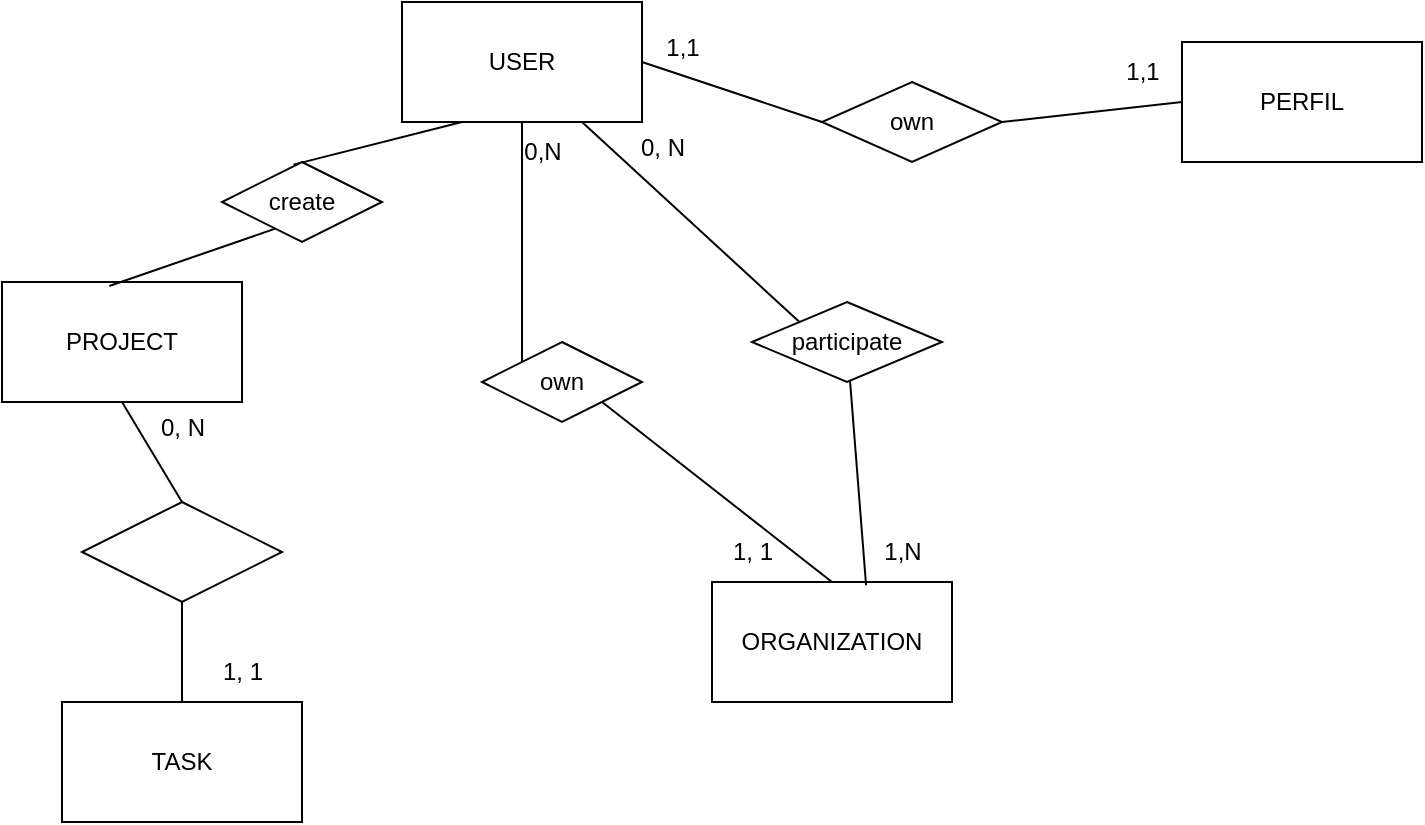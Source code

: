 <mxfile version="24.2.5" type="device">
  <diagram name="Página-1" id="2nBCxj7AZZGLKyaF_RWZ">
    <mxGraphModel dx="1050" dy="530" grid="1" gridSize="10" guides="1" tooltips="1" connect="1" arrows="1" fold="1" page="1" pageScale="1" pageWidth="1169" pageHeight="827" math="0" shadow="0">
      <root>
        <mxCell id="0" />
        <mxCell id="1" parent="0" />
        <mxCell id="EdWAaIv6ikY5BXkNhH92-1" value="PROJECT" style="rounded=0;whiteSpace=wrap;html=1;" vertex="1" parent="1">
          <mxGeometry x="230" y="220" width="120" height="60" as="geometry" />
        </mxCell>
        <mxCell id="EdWAaIv6ikY5BXkNhH92-2" value="TASK" style="rounded=0;whiteSpace=wrap;html=1;" vertex="1" parent="1">
          <mxGeometry x="260" y="430" width="120" height="60" as="geometry" />
        </mxCell>
        <mxCell id="EdWAaIv6ikY5BXkNhH92-3" value="ORGANIZATION" style="rounded=0;whiteSpace=wrap;html=1;" vertex="1" parent="1">
          <mxGeometry x="585" y="370" width="120" height="60" as="geometry" />
        </mxCell>
        <mxCell id="EdWAaIv6ikY5BXkNhH92-4" value="USER" style="rounded=0;whiteSpace=wrap;html=1;" vertex="1" parent="1">
          <mxGeometry x="430" y="80" width="120" height="60" as="geometry" />
        </mxCell>
        <mxCell id="EdWAaIv6ikY5BXkNhH92-5" value="PERFIL" style="rounded=0;whiteSpace=wrap;html=1;" vertex="1" parent="1">
          <mxGeometry x="820" y="100" width="120" height="60" as="geometry" />
        </mxCell>
        <mxCell id="EdWAaIv6ikY5BXkNhH92-8" value="" style="endArrow=none;html=1;rounded=0;exitX=1;exitY=1;exitDx=0;exitDy=0;entryX=0.5;entryY=0;entryDx=0;entryDy=0;" edge="1" parent="1" source="EdWAaIv6ikY5BXkNhH92-14" target="EdWAaIv6ikY5BXkNhH92-3">
          <mxGeometry width="50" height="50" relative="1" as="geometry">
            <mxPoint x="510" y="300" as="sourcePoint" />
            <mxPoint x="560" y="250" as="targetPoint" />
          </mxGeometry>
        </mxCell>
        <mxCell id="EdWAaIv6ikY5BXkNhH92-9" value="" style="endArrow=none;html=1;rounded=0;entryX=0.5;entryY=1;entryDx=0;entryDy=0;exitX=0;exitY=0;exitDx=0;exitDy=0;" edge="1" parent="1" source="EdWAaIv6ikY5BXkNhH92-14" target="EdWAaIv6ikY5BXkNhH92-4">
          <mxGeometry width="50" height="50" relative="1" as="geometry">
            <mxPoint x="510" y="300" as="sourcePoint" />
            <mxPoint x="560" y="250" as="targetPoint" />
          </mxGeometry>
        </mxCell>
        <mxCell id="EdWAaIv6ikY5BXkNhH92-11" value="" style="endArrow=none;html=1;rounded=0;entryX=1;entryY=0.5;entryDx=0;entryDy=0;exitX=0;exitY=0.5;exitDx=0;exitDy=0;" edge="1" parent="1" source="EdWAaIv6ikY5BXkNhH92-12" target="EdWAaIv6ikY5BXkNhH92-4">
          <mxGeometry width="50" height="50" relative="1" as="geometry">
            <mxPoint x="510" y="300" as="sourcePoint" />
            <mxPoint x="560" y="250" as="targetPoint" />
          </mxGeometry>
        </mxCell>
        <mxCell id="EdWAaIv6ikY5BXkNhH92-13" value="" style="endArrow=none;html=1;rounded=0;entryX=1;entryY=0.5;entryDx=0;entryDy=0;exitX=0;exitY=0.5;exitDx=0;exitDy=0;" edge="1" parent="1" source="EdWAaIv6ikY5BXkNhH92-5" target="EdWAaIv6ikY5BXkNhH92-12">
          <mxGeometry width="50" height="50" relative="1" as="geometry">
            <mxPoint x="820" y="130" as="sourcePoint" />
            <mxPoint x="550" y="110" as="targetPoint" />
          </mxGeometry>
        </mxCell>
        <mxCell id="EdWAaIv6ikY5BXkNhH92-12" value="own" style="rhombus;whiteSpace=wrap;html=1;" vertex="1" parent="1">
          <mxGeometry x="640" y="120" width="90" height="40" as="geometry" />
        </mxCell>
        <mxCell id="EdWAaIv6ikY5BXkNhH92-14" value="own" style="rhombus;whiteSpace=wrap;html=1;" vertex="1" parent="1">
          <mxGeometry x="470" y="250" width="80" height="40" as="geometry" />
        </mxCell>
        <mxCell id="EdWAaIv6ikY5BXkNhH92-15" value="" style="endArrow=none;html=1;rounded=0;exitX=0.447;exitY=0.033;exitDx=0;exitDy=0;exitPerimeter=0;entryX=0.25;entryY=1;entryDx=0;entryDy=0;" edge="1" parent="1" source="EdWAaIv6ikY5BXkNhH92-23" target="EdWAaIv6ikY5BXkNhH92-4">
          <mxGeometry width="50" height="50" relative="1" as="geometry">
            <mxPoint x="580" y="200" as="sourcePoint" />
            <mxPoint x="470" y="150" as="targetPoint" />
          </mxGeometry>
        </mxCell>
        <mxCell id="EdWAaIv6ikY5BXkNhH92-16" value="" style="rhombus;whiteSpace=wrap;html=1;" vertex="1" parent="1">
          <mxGeometry x="270" y="330" width="100" height="50" as="geometry" />
        </mxCell>
        <mxCell id="EdWAaIv6ikY5BXkNhH92-17" value="" style="endArrow=none;html=1;rounded=0;exitX=0.5;exitY=0;exitDx=0;exitDy=0;entryX=0.5;entryY=1;entryDx=0;entryDy=0;" edge="1" parent="1" source="EdWAaIv6ikY5BXkNhH92-16" target="EdWAaIv6ikY5BXkNhH92-1">
          <mxGeometry width="50" height="50" relative="1" as="geometry">
            <mxPoint x="454" y="232" as="sourcePoint" />
            <mxPoint x="470" y="150" as="targetPoint" />
          </mxGeometry>
        </mxCell>
        <mxCell id="EdWAaIv6ikY5BXkNhH92-18" value="" style="endArrow=none;html=1;rounded=0;exitX=0.5;exitY=0;exitDx=0;exitDy=0;entryX=0.5;entryY=1;entryDx=0;entryDy=0;" edge="1" parent="1" source="EdWAaIv6ikY5BXkNhH92-2" target="EdWAaIv6ikY5BXkNhH92-16">
          <mxGeometry width="50" height="50" relative="1" as="geometry">
            <mxPoint x="460" y="350" as="sourcePoint" />
            <mxPoint x="460" y="290" as="targetPoint" />
          </mxGeometry>
        </mxCell>
        <mxCell id="EdWAaIv6ikY5BXkNhH92-20" value="participate" style="rhombus;whiteSpace=wrap;html=1;" vertex="1" parent="1">
          <mxGeometry x="605" y="230" width="95" height="40" as="geometry" />
        </mxCell>
        <mxCell id="EdWAaIv6ikY5BXkNhH92-21" value="" style="endArrow=none;html=1;rounded=0;entryX=0.75;entryY=1;entryDx=0;entryDy=0;exitX=0;exitY=0;exitDx=0;exitDy=0;" edge="1" parent="1" source="EdWAaIv6ikY5BXkNhH92-20" target="EdWAaIv6ikY5BXkNhH92-4">
          <mxGeometry width="50" height="50" relative="1" as="geometry">
            <mxPoint x="500" y="270" as="sourcePoint" />
            <mxPoint x="500" y="150" as="targetPoint" />
          </mxGeometry>
        </mxCell>
        <mxCell id="EdWAaIv6ikY5BXkNhH92-22" value="" style="endArrow=none;html=1;rounded=0;exitX=0.642;exitY=0.027;exitDx=0;exitDy=0;exitPerimeter=0;" edge="1" parent="1" source="EdWAaIv6ikY5BXkNhH92-3" target="EdWAaIv6ikY5BXkNhH92-20">
          <mxGeometry width="50" height="50" relative="1" as="geometry">
            <mxPoint x="635" y="250" as="sourcePoint" />
            <mxPoint x="530" y="150" as="targetPoint" />
          </mxGeometry>
        </mxCell>
        <mxCell id="EdWAaIv6ikY5BXkNhH92-24" value="" style="endArrow=none;html=1;rounded=0;exitX=0.447;exitY=0.033;exitDx=0;exitDy=0;exitPerimeter=0;entryX=0.25;entryY=1;entryDx=0;entryDy=0;" edge="1" parent="1" source="EdWAaIv6ikY5BXkNhH92-1" target="EdWAaIv6ikY5BXkNhH92-23">
          <mxGeometry width="50" height="50" relative="1" as="geometry">
            <mxPoint x="284" y="212" as="sourcePoint" />
            <mxPoint x="460" y="140" as="targetPoint" />
          </mxGeometry>
        </mxCell>
        <mxCell id="EdWAaIv6ikY5BXkNhH92-23" value="create" style="rhombus;whiteSpace=wrap;html=1;" vertex="1" parent="1">
          <mxGeometry x="340" y="160" width="80" height="40" as="geometry" />
        </mxCell>
        <mxCell id="EdWAaIv6ikY5BXkNhH92-25" value="0, N" style="text;html=1;align=center;verticalAlign=middle;resizable=0;points=[];autosize=1;strokeColor=none;fillColor=none;" vertex="1" parent="1">
          <mxGeometry x="295" y="278" width="50" height="30" as="geometry" />
        </mxCell>
        <mxCell id="EdWAaIv6ikY5BXkNhH92-26" value="1, 1" style="text;html=1;align=center;verticalAlign=middle;resizable=0;points=[];autosize=1;strokeColor=none;fillColor=none;" vertex="1" parent="1">
          <mxGeometry x="330" y="400" width="40" height="30" as="geometry" />
        </mxCell>
        <mxCell id="EdWAaIv6ikY5BXkNhH92-27" value="1,1" style="text;html=1;align=center;verticalAlign=middle;resizable=0;points=[];autosize=1;strokeColor=none;fillColor=none;" vertex="1" parent="1">
          <mxGeometry x="550" y="88" width="40" height="30" as="geometry" />
        </mxCell>
        <mxCell id="EdWAaIv6ikY5BXkNhH92-28" value="1,1" style="text;html=1;align=center;verticalAlign=middle;resizable=0;points=[];autosize=1;strokeColor=none;fillColor=none;" vertex="1" parent="1">
          <mxGeometry x="780" y="100" width="40" height="30" as="geometry" />
        </mxCell>
        <mxCell id="EdWAaIv6ikY5BXkNhH92-29" value="0, N" style="text;html=1;align=center;verticalAlign=middle;resizable=0;points=[];autosize=1;strokeColor=none;fillColor=none;" vertex="1" parent="1">
          <mxGeometry x="535" y="138" width="50" height="30" as="geometry" />
        </mxCell>
        <mxCell id="EdWAaIv6ikY5BXkNhH92-30" value="0,N" style="text;html=1;align=center;verticalAlign=middle;resizable=0;points=[];autosize=1;strokeColor=none;fillColor=none;" vertex="1" parent="1">
          <mxGeometry x="480" y="140" width="40" height="30" as="geometry" />
        </mxCell>
        <mxCell id="EdWAaIv6ikY5BXkNhH92-31" value="1,N" style="text;html=1;align=center;verticalAlign=middle;resizable=0;points=[];autosize=1;strokeColor=none;fillColor=none;" vertex="1" parent="1">
          <mxGeometry x="660" y="340" width="40" height="30" as="geometry" />
        </mxCell>
        <mxCell id="EdWAaIv6ikY5BXkNhH92-32" value="1, 1" style="text;html=1;align=center;verticalAlign=middle;resizable=0;points=[];autosize=1;strokeColor=none;fillColor=none;" vertex="1" parent="1">
          <mxGeometry x="585" y="340" width="40" height="30" as="geometry" />
        </mxCell>
      </root>
    </mxGraphModel>
  </diagram>
</mxfile>
